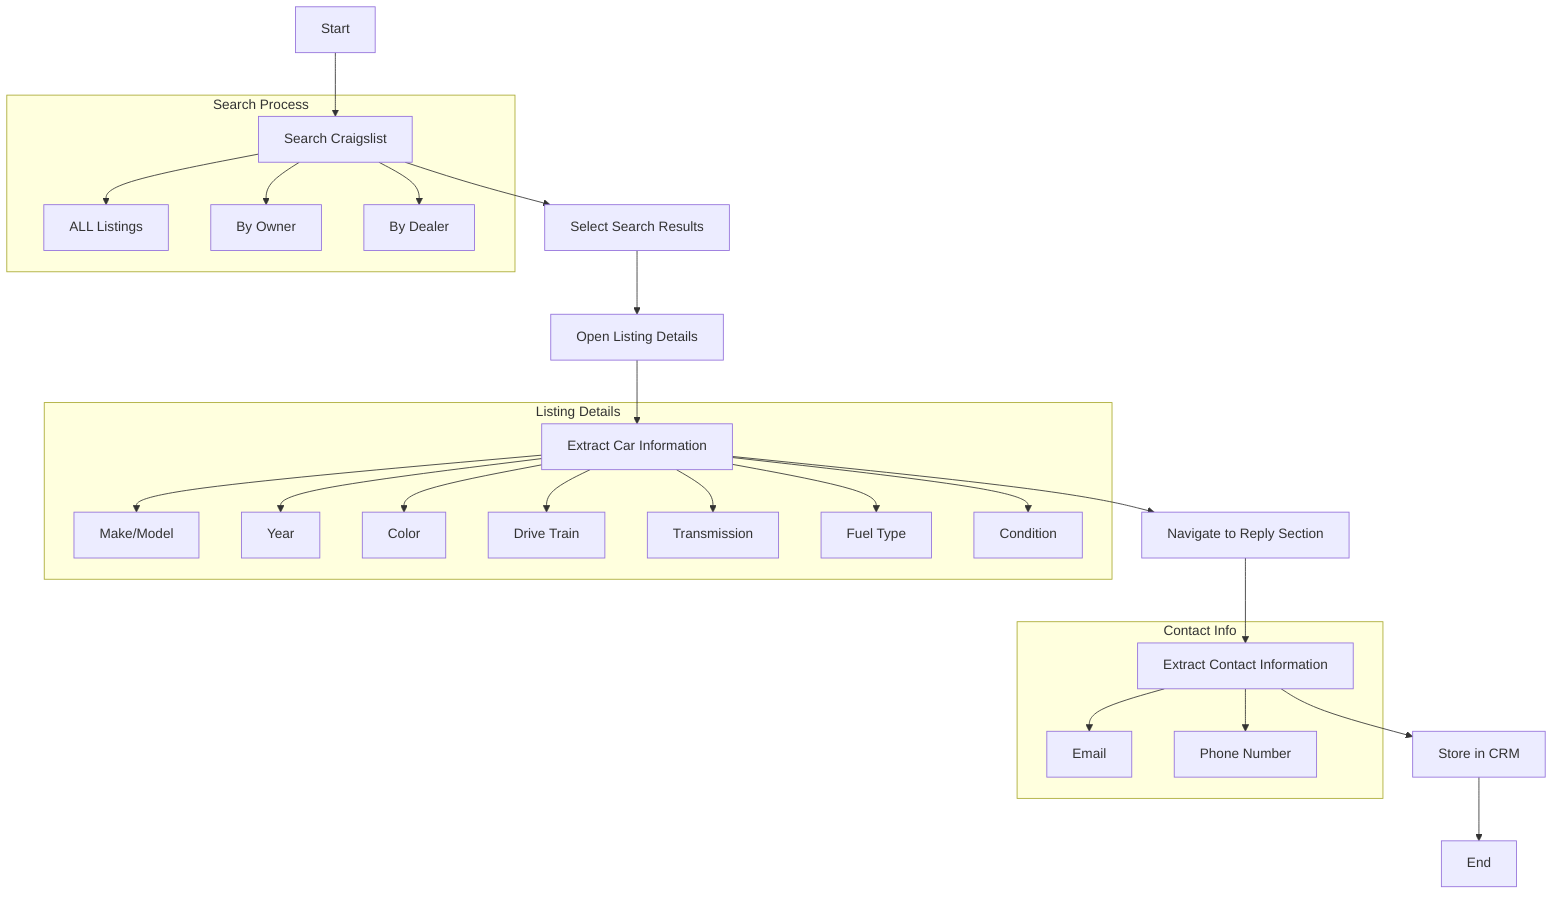 graph TD
    A[Start] --> B[Search Craigslist]
    B --> C[Select Search Results]
    C --> D[Open Listing Details]
    D --> E[Extract Car Information]
    E --> F[Navigate to Reply Section]
    F --> G[Extract Contact Information]
    G --> H[Store in CRM]
    H --> I[End]

    subgraph "Search Process"
    B --> B1[ALL Listings]
    B --> B2[By Owner]
    B --> B3[By Dealer]
    end

    subgraph "Listing Details"
    E --> E1[Make/Model]
    E --> E2[Year]
    E --> E3[Color]
    E --> E4[Drive Train]
    E --> E5[Transmission]
    E --> E6[Fuel Type]
    E --> E7[Condition]
    end

    subgraph "Contact Info"
    G --> G1[Email]
    G --> G2[Phone Number]
    end